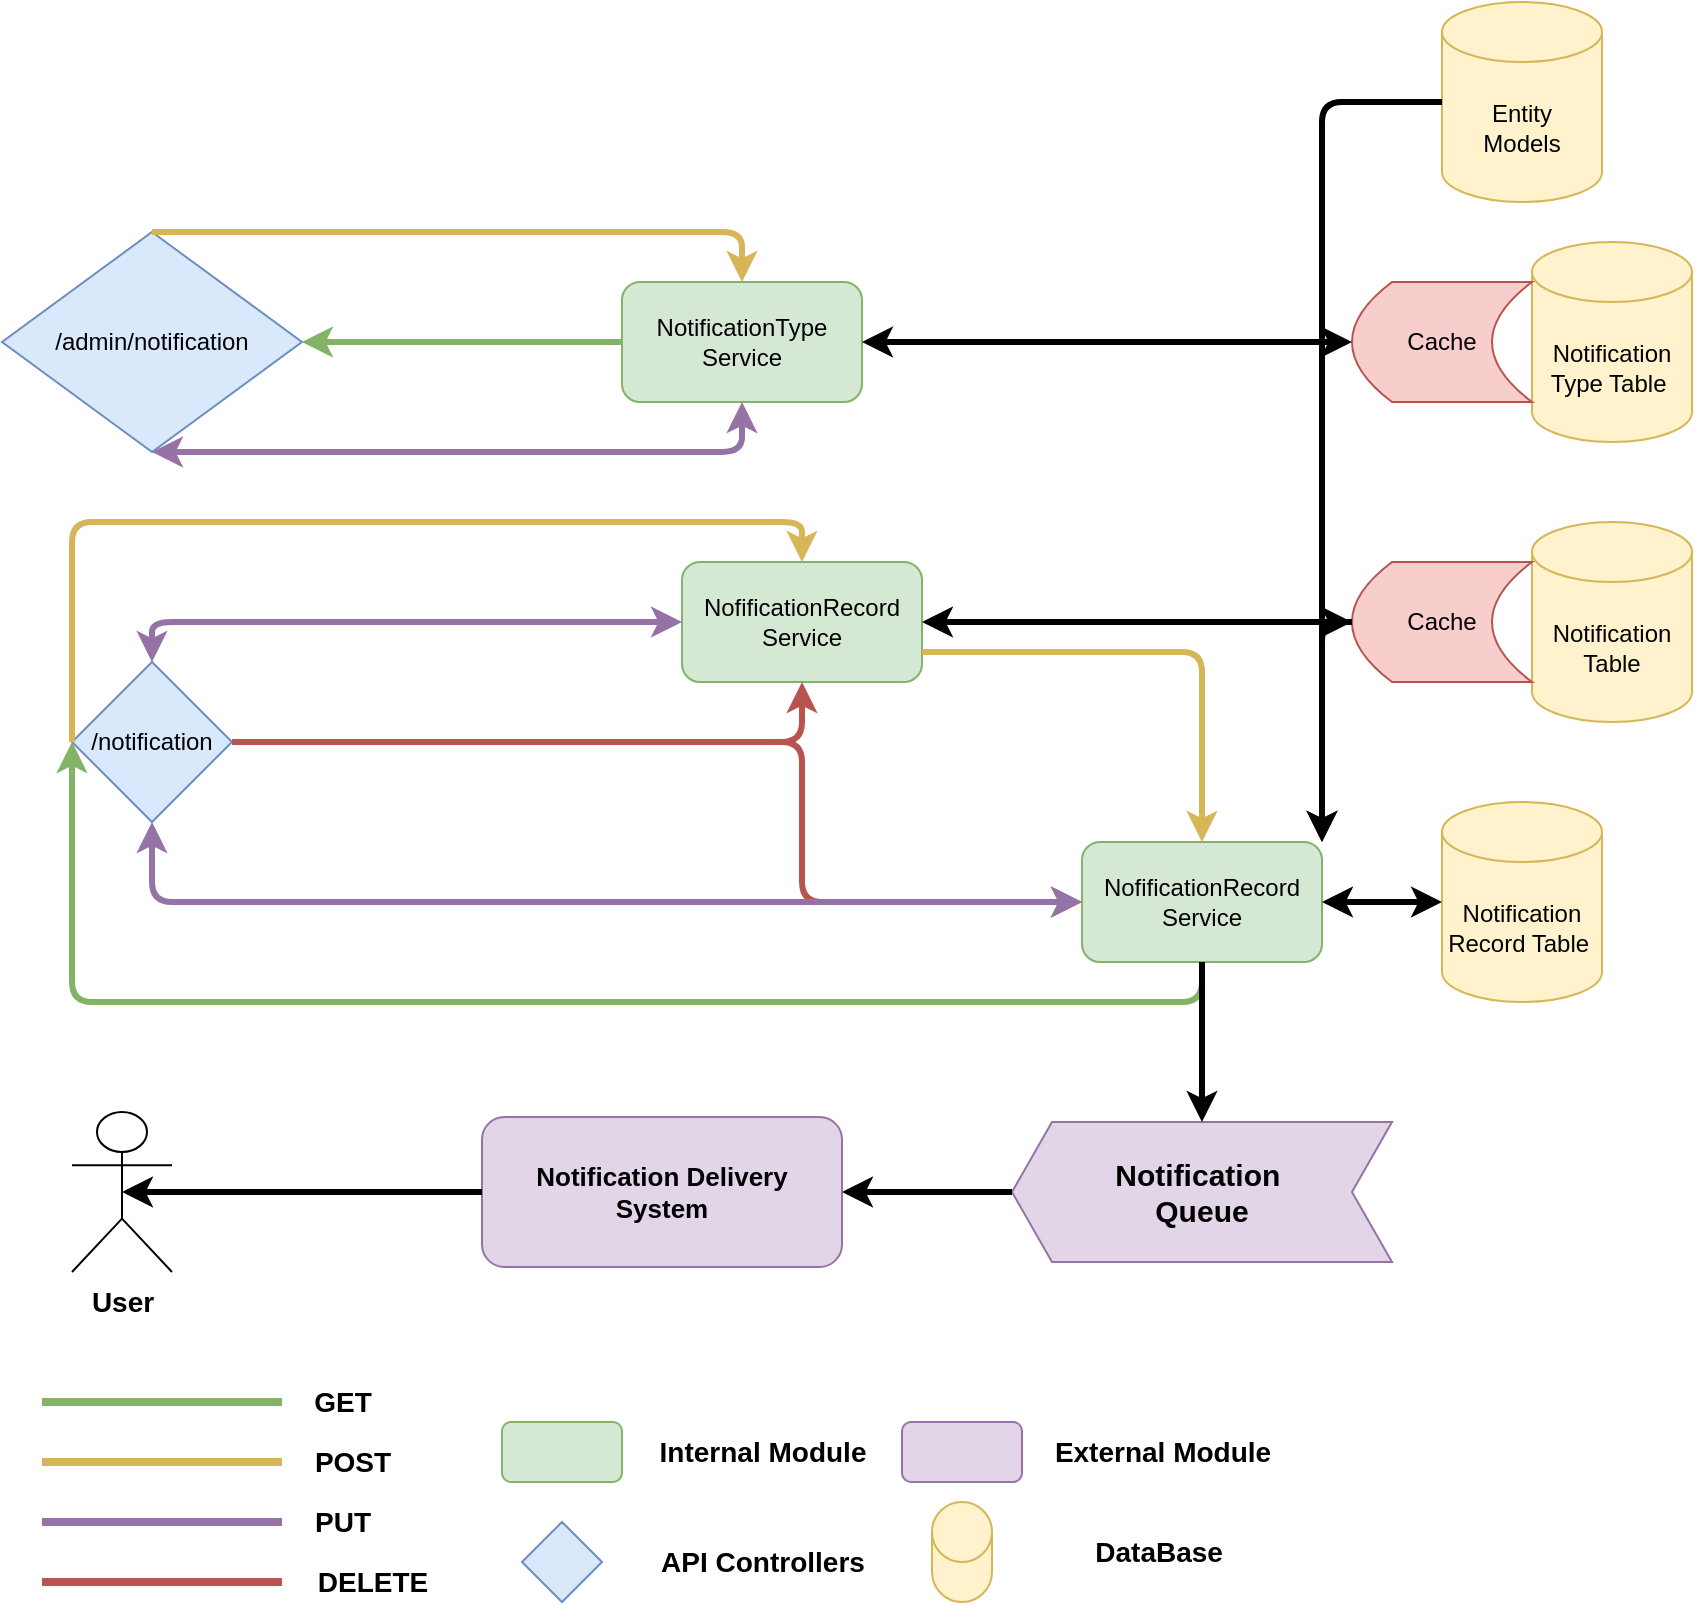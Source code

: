 <mxfile version="14.0.5" type="device"><diagram id="QwcXO8_BxDeJIcAMZaIJ" name="Page-1"><mxGraphModel dx="1012" dy="631" grid="1" gridSize="10" guides="1" tooltips="1" connect="1" arrows="1" fold="1" page="1" pageScale="1" pageWidth="1100" pageHeight="850" math="0" shadow="0"><root><mxCell id="0"/><mxCell id="1" parent="0"/><mxCell id="wPkZ1sGkPWOgxToXaLjP-1" value="Entity&lt;br&gt;Models" style="shape=cylinder3;whiteSpace=wrap;html=1;boundedLbl=1;backgroundOutline=1;size=15;fillColor=#fff2cc;strokeColor=#d6b656;" vertex="1" parent="1"><mxGeometry x="750" y="20" width="80" height="100" as="geometry"/></mxCell><mxCell id="wPkZ1sGkPWOgxToXaLjP-3" value="Notification&lt;br&gt;Type Table&amp;nbsp;&lt;br&gt;" style="shape=cylinder3;whiteSpace=wrap;html=1;boundedLbl=1;backgroundOutline=1;size=15;fillColor=#fff2cc;strokeColor=#d6b656;" vertex="1" parent="1"><mxGeometry x="795" y="140" width="80" height="100" as="geometry"/></mxCell><mxCell id="wPkZ1sGkPWOgxToXaLjP-4" value="Cache" style="shape=dataStorage;whiteSpace=wrap;html=1;fixedSize=1;fillColor=#f8cecc;strokeColor=#b85450;" vertex="1" parent="1"><mxGeometry x="705" y="160" width="90" height="60" as="geometry"/></mxCell><mxCell id="wPkZ1sGkPWOgxToXaLjP-5" value="Notification&lt;br&gt;Table" style="shape=cylinder3;whiteSpace=wrap;html=1;boundedLbl=1;backgroundOutline=1;size=15;fillColor=#fff2cc;strokeColor=#d6b656;" vertex="1" parent="1"><mxGeometry x="795" y="280" width="80" height="100" as="geometry"/></mxCell><mxCell id="wPkZ1sGkPWOgxToXaLjP-6" value="Cache" style="shape=dataStorage;whiteSpace=wrap;html=1;fixedSize=1;fillColor=#f8cecc;strokeColor=#b85450;" vertex="1" parent="1"><mxGeometry x="705" y="300" width="90" height="60" as="geometry"/></mxCell><mxCell id="wPkZ1sGkPWOgxToXaLjP-7" value="Notification&lt;br&gt;Record Table&amp;nbsp;" style="shape=cylinder3;whiteSpace=wrap;html=1;boundedLbl=1;backgroundOutline=1;size=15;fillColor=#fff2cc;strokeColor=#d6b656;" vertex="1" parent="1"><mxGeometry x="750" y="420" width="80" height="100" as="geometry"/></mxCell><mxCell id="wPkZ1sGkPWOgxToXaLjP-9" value="NofificationRecord&lt;br&gt;Service" style="rounded=1;whiteSpace=wrap;html=1;fillColor=#d5e8d4;strokeColor=#82b366;" vertex="1" parent="1"><mxGeometry x="570" y="440" width="120" height="60" as="geometry"/></mxCell><mxCell id="wPkZ1sGkPWOgxToXaLjP-10" value="NofificationRecord&lt;br&gt;Service" style="rounded=1;whiteSpace=wrap;html=1;fillColor=#d5e8d4;strokeColor=#82b366;" vertex="1" parent="1"><mxGeometry x="370" y="300" width="120" height="60" as="geometry"/></mxCell><mxCell id="wPkZ1sGkPWOgxToXaLjP-11" value="/notification" style="rhombus;whiteSpace=wrap;html=1;fillColor=#dae8fc;strokeColor=#6c8ebf;" vertex="1" parent="1"><mxGeometry x="65" y="350" width="80" height="80" as="geometry"/></mxCell><mxCell id="wPkZ1sGkPWOgxToXaLjP-13" value="" style="endArrow=none;html=1;strokeWidth=4;fillColor=#d5e8d4;strokeColor=#82b366;" edge="1" parent="1"><mxGeometry width="50" height="50" relative="1" as="geometry"><mxPoint x="50" y="720" as="sourcePoint"/><mxPoint x="170" y="720" as="targetPoint"/></mxGeometry></mxCell><mxCell id="wPkZ1sGkPWOgxToXaLjP-14" value="&lt;font style=&quot;font-size: 14px&quot;&gt;&lt;b&gt;GET&lt;br&gt;&lt;/b&gt;&lt;/font&gt;" style="text;html=1;align=center;verticalAlign=middle;resizable=0;points=[];autosize=1;" vertex="1" parent="1"><mxGeometry x="180" y="710" width="40" height="20" as="geometry"/></mxCell><mxCell id="wPkZ1sGkPWOgxToXaLjP-15" value="" style="endArrow=none;html=1;strokeWidth=4;fillColor=#fff2cc;strokeColor=#d6b656;" edge="1" parent="1"><mxGeometry width="50" height="50" relative="1" as="geometry"><mxPoint x="50" y="750" as="sourcePoint"/><mxPoint x="170" y="750" as="targetPoint"/></mxGeometry></mxCell><mxCell id="wPkZ1sGkPWOgxToXaLjP-16" value="&lt;font style=&quot;font-size: 14px&quot;&gt;&lt;b&gt;POST&lt;br&gt;&lt;/b&gt;&lt;/font&gt;" style="text;html=1;align=center;verticalAlign=middle;resizable=0;points=[];autosize=1;" vertex="1" parent="1"><mxGeometry x="180" y="740" width="50" height="20" as="geometry"/></mxCell><mxCell id="wPkZ1sGkPWOgxToXaLjP-17" value="" style="endArrow=none;html=1;strokeWidth=4;fillColor=#e1d5e7;strokeColor=#9673a6;" edge="1" parent="1"><mxGeometry width="50" height="50" relative="1" as="geometry"><mxPoint x="50" y="780" as="sourcePoint"/><mxPoint x="170" y="780" as="targetPoint"/></mxGeometry></mxCell><mxCell id="wPkZ1sGkPWOgxToXaLjP-18" value="&lt;font style=&quot;font-size: 14px&quot;&gt;&lt;b&gt;PUT&lt;br&gt;&lt;/b&gt;&lt;/font&gt;" style="text;html=1;align=center;verticalAlign=middle;resizable=0;points=[];autosize=1;" vertex="1" parent="1"><mxGeometry x="180" y="770" width="40" height="20" as="geometry"/></mxCell><mxCell id="wPkZ1sGkPWOgxToXaLjP-19" value="" style="endArrow=none;html=1;strokeWidth=4;fillColor=#f8cecc;strokeColor=#b85450;" edge="1" parent="1"><mxGeometry width="50" height="50" relative="1" as="geometry"><mxPoint x="50" y="810" as="sourcePoint"/><mxPoint x="170" y="810" as="targetPoint"/></mxGeometry></mxCell><mxCell id="wPkZ1sGkPWOgxToXaLjP-20" value="&lt;font style=&quot;font-size: 14px&quot;&gt;&lt;b&gt;DELETE&lt;br&gt;&lt;/b&gt;&lt;/font&gt;" style="text;html=1;align=center;verticalAlign=middle;resizable=0;points=[];autosize=1;" vertex="1" parent="1"><mxGeometry x="180" y="800" width="70" height="20" as="geometry"/></mxCell><mxCell id="wPkZ1sGkPWOgxToXaLjP-22" value="/admin/notification" style="rhombus;whiteSpace=wrap;html=1;fillColor=#dae8fc;strokeColor=#6c8ebf;" vertex="1" parent="1"><mxGeometry x="30" y="135" width="150" height="110" as="geometry"/></mxCell><mxCell id="wPkZ1sGkPWOgxToXaLjP-23" value="NotificationType&lt;br&gt;Service" style="rounded=1;whiteSpace=wrap;html=1;fillColor=#d5e8d4;strokeColor=#82b366;" vertex="1" parent="1"><mxGeometry x="340" y="160" width="120" height="60" as="geometry"/></mxCell><mxCell id="wPkZ1sGkPWOgxToXaLjP-25" value="" style="endArrow=classic;startArrow=classic;html=1;strokeWidth=3;exitX=0.5;exitY=1;exitDx=0;exitDy=0;entryX=0.5;entryY=1;entryDx=0;entryDy=0;fillColor=#e1d5e7;strokeColor=#9673a6;" edge="1" parent="1" source="wPkZ1sGkPWOgxToXaLjP-22" target="wPkZ1sGkPWOgxToXaLjP-23"><mxGeometry width="50" height="50" relative="1" as="geometry"><mxPoint x="400" y="290" as="sourcePoint"/><mxPoint x="450" y="240" as="targetPoint"/><Array as="points"><mxPoint x="400" y="245"/></Array></mxGeometry></mxCell><mxCell id="wPkZ1sGkPWOgxToXaLjP-26" value="" style="endArrow=classic;html=1;strokeWidth=3;entryX=1;entryY=0.5;entryDx=0;entryDy=0;exitX=0;exitY=0.5;exitDx=0;exitDy=0;fillColor=#d5e8d4;strokeColor=#82b366;" edge="1" parent="1" source="wPkZ1sGkPWOgxToXaLjP-23" target="wPkZ1sGkPWOgxToXaLjP-22"><mxGeometry width="50" height="50" relative="1" as="geometry"><mxPoint x="410" y="300" as="sourcePoint"/><mxPoint x="460" y="250" as="targetPoint"/></mxGeometry></mxCell><mxCell id="wPkZ1sGkPWOgxToXaLjP-29" value="" style="endArrow=classic;html=1;strokeWidth=3;exitX=1;exitY=0.5;exitDx=0;exitDy=0;entryX=0.5;entryY=1;entryDx=0;entryDy=0;fillColor=#f8cecc;strokeColor=#b85450;" edge="1" parent="1" source="wPkZ1sGkPWOgxToXaLjP-11" target="wPkZ1sGkPWOgxToXaLjP-10"><mxGeometry width="50" height="50" relative="1" as="geometry"><mxPoint x="410" y="390" as="sourcePoint"/><mxPoint x="460" y="340" as="targetPoint"/><Array as="points"><mxPoint x="430" y="390"/></Array></mxGeometry></mxCell><mxCell id="wPkZ1sGkPWOgxToXaLjP-30" value="" style="endArrow=classic;html=1;strokeWidth=3;exitX=1;exitY=0.5;exitDx=0;exitDy=0;entryX=0;entryY=0.5;entryDx=0;entryDy=0;fillColor=#f8cecc;strokeColor=#b85450;" edge="1" parent="1" source="wPkZ1sGkPWOgxToXaLjP-11" target="wPkZ1sGkPWOgxToXaLjP-9"><mxGeometry width="50" height="50" relative="1" as="geometry"><mxPoint x="410" y="390" as="sourcePoint"/><mxPoint x="460" y="340" as="targetPoint"/><Array as="points"><mxPoint x="430" y="390"/><mxPoint x="430" y="470"/></Array></mxGeometry></mxCell><mxCell id="wPkZ1sGkPWOgxToXaLjP-31" value="" style="endArrow=classic;html=1;strokeWidth=3;exitX=0.5;exitY=1;exitDx=0;exitDy=0;entryX=0;entryY=0.5;entryDx=0;entryDy=0;fillColor=#d5e8d4;strokeColor=#82b366;" edge="1" parent="1" source="wPkZ1sGkPWOgxToXaLjP-9" target="wPkZ1sGkPWOgxToXaLjP-11"><mxGeometry width="50" height="50" relative="1" as="geometry"><mxPoint x="420" y="470" as="sourcePoint"/><mxPoint x="470" y="420" as="targetPoint"/><Array as="points"><mxPoint x="630" y="520"/><mxPoint x="65" y="520"/></Array></mxGeometry></mxCell><mxCell id="wPkZ1sGkPWOgxToXaLjP-32" value="" style="endArrow=classic;html=1;strokeWidth=3;entryX=0.5;entryY=0;entryDx=0;entryDy=0;exitX=0;exitY=0.5;exitDx=0;exitDy=0;fillColor=#fff2cc;strokeColor=#d6b656;" edge="1" parent="1" source="wPkZ1sGkPWOgxToXaLjP-11" target="wPkZ1sGkPWOgxToXaLjP-10"><mxGeometry width="50" height="50" relative="1" as="geometry"><mxPoint x="420" y="450" as="sourcePoint"/><mxPoint x="470" y="400" as="targetPoint"/><Array as="points"><mxPoint x="65" y="280"/><mxPoint x="430" y="280"/></Array></mxGeometry></mxCell><mxCell id="wPkZ1sGkPWOgxToXaLjP-33" value="" style="endArrow=classic;startArrow=classic;html=1;strokeWidth=3;exitX=0.5;exitY=1;exitDx=0;exitDy=0;entryX=0;entryY=0.5;entryDx=0;entryDy=0;fillColor=#e1d5e7;strokeColor=#9673a6;" edge="1" parent="1" source="wPkZ1sGkPWOgxToXaLjP-11" target="wPkZ1sGkPWOgxToXaLjP-9"><mxGeometry width="50" height="50" relative="1" as="geometry"><mxPoint x="420" y="450" as="sourcePoint"/><mxPoint x="470" y="400" as="targetPoint"/><Array as="points"><mxPoint x="105" y="470"/></Array></mxGeometry></mxCell><mxCell id="wPkZ1sGkPWOgxToXaLjP-34" value="" style="endArrow=classic;startArrow=classic;html=1;strokeWidth=3;exitX=0.5;exitY=0;exitDx=0;exitDy=0;entryX=0;entryY=0.5;entryDx=0;entryDy=0;fillColor=#e1d5e7;strokeColor=#9673a6;" edge="1" parent="1" source="wPkZ1sGkPWOgxToXaLjP-11" target="wPkZ1sGkPWOgxToXaLjP-10"><mxGeometry width="50" height="50" relative="1" as="geometry"><mxPoint x="420" y="450" as="sourcePoint"/><mxPoint x="470" y="400" as="targetPoint"/><Array as="points"><mxPoint x="105" y="330"/></Array></mxGeometry></mxCell><mxCell id="wPkZ1sGkPWOgxToXaLjP-35" value="" style="endArrow=classic;startArrow=classic;html=1;strokeWidth=3;entryX=0;entryY=0.5;entryDx=0;entryDy=0;entryPerimeter=0;exitX=1;exitY=0.5;exitDx=0;exitDy=0;" edge="1" parent="1" source="wPkZ1sGkPWOgxToXaLjP-9" target="wPkZ1sGkPWOgxToXaLjP-7"><mxGeometry width="50" height="50" relative="1" as="geometry"><mxPoint x="720" y="470" as="sourcePoint"/><mxPoint x="440" y="320" as="targetPoint"/></mxGeometry></mxCell><mxCell id="wPkZ1sGkPWOgxToXaLjP-36" value="" style="endArrow=classic;html=1;strokeWidth=3;exitX=1;exitY=0.75;exitDx=0;exitDy=0;entryX=0.5;entryY=0;entryDx=0;entryDy=0;fillColor=#fff2cc;strokeColor=#d6b656;" edge="1" parent="1" source="wPkZ1sGkPWOgxToXaLjP-10" target="wPkZ1sGkPWOgxToXaLjP-9"><mxGeometry width="50" height="50" relative="1" as="geometry"><mxPoint x="550" y="580" as="sourcePoint"/><mxPoint x="600" y="530" as="targetPoint"/><Array as="points"><mxPoint x="630" y="345"/></Array></mxGeometry></mxCell><mxCell id="wPkZ1sGkPWOgxToXaLjP-38" value="" style="endArrow=classic;html=1;strokeWidth=3;exitX=0;exitY=0.5;exitDx=0;exitDy=0;" edge="1" parent="1" source="wPkZ1sGkPWOgxToXaLjP-6"><mxGeometry width="50" height="50" relative="1" as="geometry"><mxPoint x="520" y="390" as="sourcePoint"/><mxPoint x="690" y="440" as="targetPoint"/><Array as="points"><mxPoint x="690" y="330"/></Array></mxGeometry></mxCell><mxCell id="wPkZ1sGkPWOgxToXaLjP-40" value="" style="endArrow=classic;html=1;strokeWidth=3;exitX=0;exitY=0.5;exitDx=0;exitDy=0;entryX=1;entryY=0;entryDx=0;entryDy=0;exitPerimeter=0;" edge="1" parent="1" source="wPkZ1sGkPWOgxToXaLjP-1" target="wPkZ1sGkPWOgxToXaLjP-9"><mxGeometry width="50" height="50" relative="1" as="geometry"><mxPoint x="680" y="135" as="sourcePoint"/><mxPoint x="620" y="440" as="targetPoint"/><Array as="points"><mxPoint x="690" y="70"/></Array></mxGeometry></mxCell><mxCell id="wPkZ1sGkPWOgxToXaLjP-41" value="" style="rounded=1;whiteSpace=wrap;html=1;fillColor=#d5e8d4;strokeColor=#82b366;" vertex="1" parent="1"><mxGeometry x="280" y="730" width="60" height="30" as="geometry"/></mxCell><mxCell id="wPkZ1sGkPWOgxToXaLjP-42" value="&lt;b&gt;&lt;font style=&quot;font-size: 14px&quot;&gt;Internal Module&lt;/font&gt;&lt;/b&gt;" style="text;html=1;align=center;verticalAlign=middle;resizable=0;points=[];autosize=1;" vertex="1" parent="1"><mxGeometry x="350" y="735" width="120" height="20" as="geometry"/></mxCell><mxCell id="wPkZ1sGkPWOgxToXaLjP-43" value="" style="rhombus;whiteSpace=wrap;html=1;fillColor=#dae8fc;strokeColor=#6c8ebf;" vertex="1" parent="1"><mxGeometry x="290" y="780" width="40" height="40" as="geometry"/></mxCell><mxCell id="wPkZ1sGkPWOgxToXaLjP-44" value="&lt;b&gt;&lt;font style=&quot;font-size: 14px&quot;&gt;API Controllers&lt;br&gt;&lt;/font&gt;&lt;/b&gt;" style="text;html=1;align=center;verticalAlign=middle;resizable=0;points=[];autosize=1;" vertex="1" parent="1"><mxGeometry x="350" y="790" width="120" height="20" as="geometry"/></mxCell><mxCell id="wPkZ1sGkPWOgxToXaLjP-46" value="" style="rounded=1;whiteSpace=wrap;html=1;fillColor=#e1d5e7;strokeColor=#9673a6;" vertex="1" parent="1"><mxGeometry x="480" y="730" width="60" height="30" as="geometry"/></mxCell><mxCell id="wPkZ1sGkPWOgxToXaLjP-47" value="&lt;b&gt;&lt;font style=&quot;font-size: 14px&quot;&gt;External Module&lt;/font&gt;&lt;/b&gt;" style="text;html=1;align=center;verticalAlign=middle;resizable=0;points=[];autosize=1;" vertex="1" parent="1"><mxGeometry x="550" y="735" width="120" height="20" as="geometry"/></mxCell><mxCell id="wPkZ1sGkPWOgxToXaLjP-48" value="" style="endArrow=classic;html=1;strokeWidth=3;exitX=0.5;exitY=0;exitDx=0;exitDy=0;entryX=0.5;entryY=0;entryDx=0;entryDy=0;fillColor=#fff2cc;strokeColor=#d6b656;" edge="1" parent="1" source="wPkZ1sGkPWOgxToXaLjP-22" target="wPkZ1sGkPWOgxToXaLjP-23"><mxGeometry width="50" height="50" relative="1" as="geometry"><mxPoint x="270" y="410" as="sourcePoint"/><mxPoint x="320" y="360" as="targetPoint"/><Array as="points"><mxPoint x="400" y="135"/></Array></mxGeometry></mxCell><mxCell id="wPkZ1sGkPWOgxToXaLjP-49" value="" style="endArrow=classic;startArrow=classic;html=1;strokeWidth=3;exitX=1;exitY=0.5;exitDx=0;exitDy=0;entryX=0;entryY=0.5;entryDx=0;entryDy=0;" edge="1" parent="1" source="wPkZ1sGkPWOgxToXaLjP-23" target="wPkZ1sGkPWOgxToXaLjP-4"><mxGeometry width="50" height="50" relative="1" as="geometry"><mxPoint x="270" y="410" as="sourcePoint"/><mxPoint x="320" y="360" as="targetPoint"/></mxGeometry></mxCell><mxCell id="wPkZ1sGkPWOgxToXaLjP-50" value="" style="endArrow=classic;startArrow=classic;html=1;strokeWidth=3;exitX=1;exitY=0.5;exitDx=0;exitDy=0;entryX=0;entryY=0.5;entryDx=0;entryDy=0;" edge="1" parent="1" source="wPkZ1sGkPWOgxToXaLjP-10" target="wPkZ1sGkPWOgxToXaLjP-6"><mxGeometry width="50" height="50" relative="1" as="geometry"><mxPoint x="510" y="360" as="sourcePoint"/><mxPoint x="580" y="340" as="targetPoint"/></mxGeometry></mxCell><mxCell id="wPkZ1sGkPWOgxToXaLjP-51" value="" style="shape=step;perimeter=stepPerimeter;whiteSpace=wrap;html=1;fixedSize=1;fillColor=#e1d5e7;strokeColor=#9673a6;rotation=-180;" vertex="1" parent="1"><mxGeometry x="535" y="580" width="190" height="70" as="geometry"/></mxCell><mxCell id="wPkZ1sGkPWOgxToXaLjP-52" value="&lt;font style=&quot;font-size: 13px&quot;&gt;&lt;b&gt;Notification Delivery&lt;br&gt;System&lt;/b&gt;&lt;br&gt;&lt;/font&gt;" style="rounded=1;whiteSpace=wrap;html=1;fillColor=#e1d5e7;strokeColor=#9673a6;" vertex="1" parent="1"><mxGeometry x="270" y="577.5" width="180" height="75" as="geometry"/></mxCell><mxCell id="wPkZ1sGkPWOgxToXaLjP-53" value="&lt;b style=&quot;font-size: 15px&quot;&gt;Notification&amp;nbsp;&lt;br&gt;Queue&lt;br&gt;&lt;/b&gt;" style="text;html=1;strokeColor=none;fillColor=none;align=center;verticalAlign=middle;whiteSpace=wrap;rounded=0;" vertex="1" parent="1"><mxGeometry x="571.25" y="600" width="117.5" height="30" as="geometry"/></mxCell><mxCell id="wPkZ1sGkPWOgxToXaLjP-54" value="" style="endArrow=classic;html=1;strokeWidth=3;entryX=0.5;entryY=1;entryDx=0;entryDy=0;" edge="1" parent="1" target="wPkZ1sGkPWOgxToXaLjP-51"><mxGeometry width="50" height="50" relative="1" as="geometry"><mxPoint x="630" y="500" as="sourcePoint"/><mxPoint x="510" y="520" as="targetPoint"/></mxGeometry></mxCell><mxCell id="wPkZ1sGkPWOgxToXaLjP-55" value="" style="endArrow=classic;html=1;strokeWidth=3;exitX=1;exitY=0.5;exitDx=0;exitDy=0;entryX=1;entryY=0.5;entryDx=0;entryDy=0;" edge="1" parent="1" source="wPkZ1sGkPWOgxToXaLjP-51" target="wPkZ1sGkPWOgxToXaLjP-52"><mxGeometry width="50" height="50" relative="1" as="geometry"><mxPoint x="460" y="570" as="sourcePoint"/><mxPoint x="510" y="520" as="targetPoint"/></mxGeometry></mxCell><mxCell id="wPkZ1sGkPWOgxToXaLjP-56" value="&lt;font style=&quot;font-size: 14px&quot;&gt;&lt;b&gt;User&lt;/b&gt;&lt;/font&gt;" style="shape=umlActor;verticalLabelPosition=bottom;verticalAlign=top;html=1;outlineConnect=0;fillColor=none;" vertex="1" parent="1"><mxGeometry x="65" y="575" width="50" height="80" as="geometry"/></mxCell><mxCell id="wPkZ1sGkPWOgxToXaLjP-61" value="" style="endArrow=classic;html=1;strokeWidth=3;entryX=0.5;entryY=0.5;entryDx=0;entryDy=0;entryPerimeter=0;exitX=0;exitY=0.5;exitDx=0;exitDy=0;" edge="1" parent="1" source="wPkZ1sGkPWOgxToXaLjP-52" target="wPkZ1sGkPWOgxToXaLjP-56"><mxGeometry width="50" height="50" relative="1" as="geometry"><mxPoint x="460" y="570" as="sourcePoint"/><mxPoint x="510" y="520" as="targetPoint"/></mxGeometry></mxCell><mxCell id="wPkZ1sGkPWOgxToXaLjP-62" value="" style="shape=cylinder3;whiteSpace=wrap;html=1;boundedLbl=1;backgroundOutline=1;size=15;fillColor=#fff2cc;strokeColor=#d6b656;" vertex="1" parent="1"><mxGeometry x="495" y="770" width="30" height="50" as="geometry"/></mxCell><mxCell id="wPkZ1sGkPWOgxToXaLjP-63" value="&lt;b&gt;&lt;font style=&quot;font-size: 14px&quot;&gt;DataBase&amp;nbsp;&lt;br&gt;&lt;/font&gt;&lt;/b&gt;" style="text;html=1;align=center;verticalAlign=middle;resizable=0;points=[];autosize=1;" vertex="1" parent="1"><mxGeometry x="570" y="785" width="80" height="20" as="geometry"/></mxCell></root></mxGraphModel></diagram></mxfile>